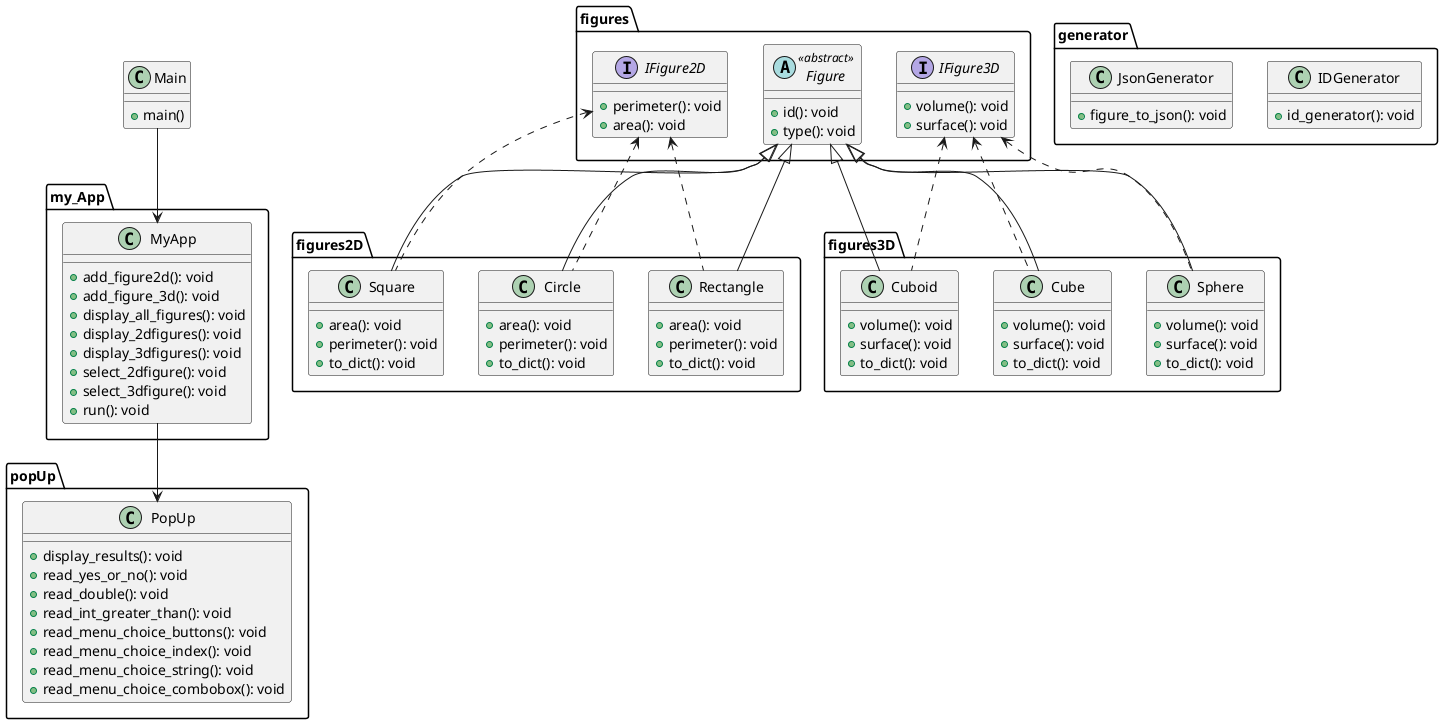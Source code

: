 @startuml

namespace figures{
abstract class Figure <<abstract>> {
    +id(): void
    +type(): void
}

' Producto abstracto
interface IFigure2D {
    +perimeter(): void
    +area(): void
}

' Producto abstracto
interface IFigure3D {
    +volume(): void
    +surface(): void
}
}

namespace figures2D{
' Creadores concretos
class Circle {
    +area(): void
    +perimeter(): void
    +to_dict(): void
}

class Square {
    +area(): void
    +perimeter(): void
    +to_dict(): void
}

class Rectangle {
    +area(): void
    +perimeter(): void
    +to_dict(): void
}
}

namespace figures3D {
class Cube {
    +volume(): void
    +surface(): void
    +to_dict(): void
}

class Cuboid {
    +volume(): void
    +surface(): void
    +to_dict(): void
}

class Sphere {
    +volume(): void
    +surface(): void
    +to_dict(): void
}
}

namespace generator{
class IDGenerator {
    +id_generator(): void
}

class JsonGenerator {
    +figure_to_json(): void
}
}

namespace my_App{
class MyApp {
    +add_figure2d(): void
    +add_figure_3d(): void
    +display_all_figures(): void
    +display_2dfigures(): void
    +display_3dfigures(): void
    +select_2dfigure(): void
    +select_3dfigure(): void
    +run(): void
}
}

namespace popUp{
class PopUp {
    +display_results(): void
    +read_yes_or_no(): void
    +read_double(): void
    +read_int_greater_than(): void
    +read_menu_choice_buttons(): void
    +read_menu_choice_index(): void
    +read_menu_choice_string(): void
    +read_menu_choice_combobox(): void
    
}
}

class Main{
    +main()
}
Figure <|-- Circle
Figure <|-- Square
Figure <|-- Rectangle
Figure <|-- Cube
Figure <|-- Cuboid
Figure <|-- Sphere
IFigure2D <.. Circle
IFigure2D <.. Square
IFigure2D <.. Rectangle
IFigure3D <.. Cube
IFigure3D <.. Cuboid
IFigure3D <.. Sphere
MyApp --> PopUp
Main --> MyApp

@enduml
